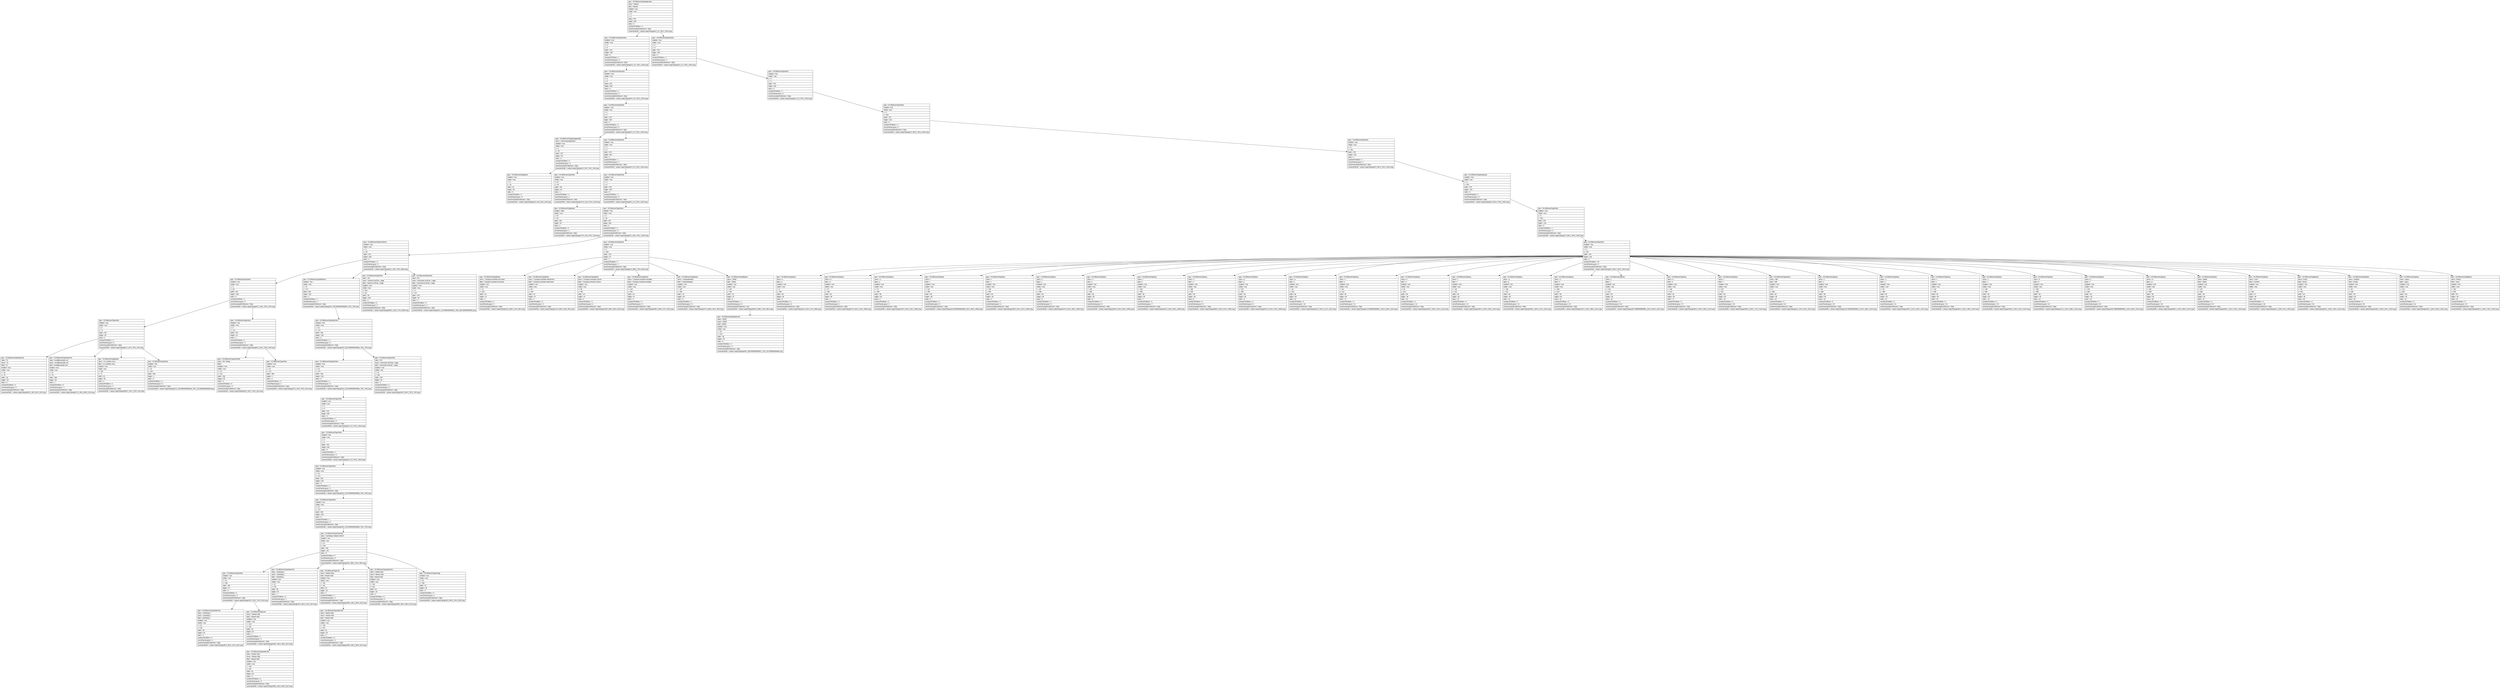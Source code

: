 digraph Layout {

	node [shape=record fontname=Arial];

	0	[label="{type = XCUIElementTypeApplication\l|name = Newton\l|label = Newton\l|enabled = true\l|visible = true\l|x = 0\l|y = 0\l|width = 375\l|height = 667\l|index = 0\l|numberOfChildren = 3\l|eventGeneratedOnElement = false \l|screenshotPath = newton-reply/S3/pngs/0.0_0.0_750.0_1334.0.png\l}"]
	1	[label="{type = XCUIElementTypeWindow\l|enabled = true\l|visible = true\l|x = 0\l|y = 0\l|width = 375\l|height = 667\l|index = 0\l|numberOfChildren = 1\l|numInParentLayout = 0\l|eventGeneratedOnElement = false \l|screenshotPath = newton-reply/S3/pngs/0.0_0.0_750.0_1334.0.png\l}"]
	2	[label="{type = XCUIElementTypeWindow\l|enabled = true\l|visible = true\l|x = 0\l|y = 0\l|width = 375\l|height = 667\l|index = 2\l|numberOfChildren = 1\l|numInParentLayout = 2\l|eventGeneratedOnElement = false \l|screenshotPath = newton-reply/S3/pngs/0.0_0.0_750.0_1334.0.png\l}"]
	3	[label="{type = XCUIElementTypeOther\l|enabled = true\l|visible = true\l|x = 0\l|y = 0\l|width = 375\l|height = 667\l|index = 0\l|numberOfChildren = 1\l|numInParentLayout = 0\l|eventGeneratedOnElement = false \l|screenshotPath = newton-reply/S3/pngs/0.0_0.0_750.0_1334.0.png\l}"]
	4	[label="{type = XCUIElementTypeOther\l|enabled = true\l|visible = true\l|x = 0\l|y = 0\l|width = 375\l|height = 667\l|index = 0\l|numberOfChildren = 1\l|numInParentLayout = 0\l|eventGeneratedOnElement = false \l|screenshotPath = newton-reply/S3/pngs/0.0_0.0_750.0_1334.0.png\l}"]
	5	[label="{type = XCUIElementTypeOther\l|enabled = true\l|visible = true\l|x = 0\l|y = 0\l|width = 375\l|height = 667\l|index = 0\l|numberOfChildren = 2\l|numInParentLayout = 0\l|eventGeneratedOnElement = false \l|screenshotPath = newton-reply/S3/pngs/0.0_0.0_750.0_1334.0.png\l}"]
	6	[label="{type = XCUIElementTypeOther\l|enabled = true\l|visible = true\l|x = 0\l|y = 451\l|width = 375\l|height = 216\l|index = 0\l|numberOfChildren = 2\l|numInParentLayout = 0\l|eventGeneratedOnElement = false \l|screenshotPath = newton-reply/S3/pngs/0.0_902.0_750.0_1334.0.png\l}"]
	7	[label="{type = XCUIElementTypeNavigationBar\l|name = CMComposeMailView\l|enabled = true\l|visible = true\l|x = 0\l|y = 20\l|width = 375\l|height = 44\l|index = 0\l|numberOfChildren = 2\l|numInParentLayout = 0\l|eventGeneratedOnElement = false \l|screenshotPath = newton-reply/S3/pngs/0.0_40.0_750.0_128.0.png\l}"]
	8	[label="{type = XCUIElementTypeOther\l|enabled = true\l|visible = true\l|x = 0\l|y = 0\l|width = 375\l|height = 667\l|index = 1\l|numberOfChildren = 1\l|numInParentLayout = 1\l|eventGeneratedOnElement = false \l|screenshotPath = newton-reply/S3/pngs/0.0_0.0_750.0_1334.0.png\l}"]
	9	[label="{type = XCUIElementTypeOther\l|enabled = true\l|visible = true\l|x = 0\l|y = 451\l|width = 375\l|height = 216\l|index = 1\l|numberOfChildren = 1\l|numInParentLayout = 1\l|eventGeneratedOnElement = false \l|screenshotPath = newton-reply/S3/pngs/0.0_902.0_750.0_1334.0.png\l}"]
	10	[label="{type = XCUIElementTypeButton\l|enabled = true\l|visible = true\l|x = 8\l|y = 20\l|width = 32\l|height = 44\l|index = 0\l|numberOfChildren = 0\l|numInParentLayout = 0\l|eventGeneratedOnElement = false \l|screenshotPath = newton-reply/S3/pngs/16.0_40.0_80.0_128.0.png\l}"]
	11	[label="{type = XCUIElementTypeOther\l|enabled = true\l|visible = true\l|x = 87\l|y = 20\l|width = 201\l|height = 44\l|index = 1\l|numberOfChildren = 2\l|numInParentLayout = 1\l|eventGeneratedOnElement = false \l|screenshotPath = newton-reply/S3/pngs/174.0_40.0_576.0_128.0.png\l}"]
	12	[label="{type = XCUIElementTypeOther\l|enabled = true\l|visible = true\l|x = 0\l|y = 0\l|width = 375\l|height = 667\l|index = 0\l|numberOfChildren = 1\l|numInParentLayout = 0\l|eventGeneratedOnElement = false \l|screenshotPath = newton-reply/S3/pngs/0.0_0.0_750.0_1334.0.png\l}"]
	13	[label="{type = XCUIElementTypeKeyboard\l|enabled = true\l|visible = true\l|x = 0\l|y = 451\l|width = 375\l|height = 216\l|index = 0\l|numberOfChildren = 1\l|numInParentLayout = 0\l|eventGeneratedOnElement = false \l|screenshotPath = newton-reply/S3/pngs/0.0_902.0_750.0_1334.0.png\l}"]
	14	[label="{type = XCUIElementTypeButton\l|enabled = false\l|visible = true\l|x = 87\l|y = 20\l|width = 201\l|height = 44\l|index = 1\l|numberOfChildren = 0\l|numInParentLayout = 1\l|eventGeneratedOnElement = false \l|screenshotPath = newton-reply/S3/pngs/174.0_40.0_576.0_128.0.png\l}"]
	15	[label="{type = XCUIElementTypeOther\l|enabled = true\l|visible = true\l|x = 0\l|y = 64\l|width = 375\l|height = 603\l|index = 0\l|numberOfChildren = 2\l|numInParentLayout = 0\l|eventGeneratedOnElement = false \l|screenshotPath = newton-reply/S3/pngs/0.0_128.0_750.0_1334.0.png\l}"]
	16	[label="{type = XCUIElementTypeOther\l|enabled = true\l|visible = true\l|x = 0\l|y = 451\l|width = 375\l|height = 216\l|index = 0\l|numberOfChildren = 1\l|numInParentLayout = 0\l|eventGeneratedOnElement = false \l|screenshotPath = newton-reply/S3/pngs/0.0_902.0_750.0_1334.0.png\l}"]
	17	[label="{type = XCUIElementTypeScrollView\l|enabled = true\l|visible = true\l|x = 0\l|y = 64\l|width = 375\l|height = 340\l|index = 0\l|numberOfChildren = 4\l|numInParentLayout = 0\l|eventGeneratedOnElement = false \l|screenshotPath = newton-reply/S3/pngs/0.0_128.0_750.0_808.0.png\l}"]
	18	[label="{type = XCUIElementTypeOther\l|enabled = true\l|visible = true\l|x = 0\l|y = 404\l|width = 375\l|height = 47\l|index = 1\l|numberOfChildren = 7\l|numInParentLayout = 1\l|eventGeneratedOnElement = false \l|screenshotPath = newton-reply/S3/pngs/0.0_808.0_750.0_902.0.png\l}"]
	19	[label="{type = XCUIElementTypeOther\l|enabled = true\l|visible = true\l|x = 0\l|y = 451\l|width = 375\l|height = 216\l|index = 0\l|numberOfChildren = 33\l|numInParentLayout = 0\l|eventGeneratedOnElement = false \l|screenshotPath = newton-reply/S3/pngs/0.0_902.0_750.0_1334.0.png\l}"]
	20	[label="{type = XCUIElementTypeOther\l|enabled = true\l|visible = true\l|x = 0\l|y = 64\l|width = 375\l|height = 108\l|index = 0\l|numberOfChildren = 2\l|numInParentLayout = 0\l|eventGeneratedOnElement = false \l|screenshotPath = newton-reply/S3/pngs/0.0_128.0_750.0_344.0.png\l}"]
	21	[label="{type = XCUIElementTypeWebView\l|enabled = true\l|visible = true\l|x = 15\l|y = 172\l|width = 345\l|height = 181\l|index = 1\l|numberOfChildren = 1\l|numInParentLayout = 1\l|eventGeneratedOnElement = false \l|screenshotPath = newton-reply/S3/pngs/30.0_344.00000000000006_720.0_706.0.png\l}"]
	22	[label="{type = XCUIElementTypeOther\l|value = 0%\l|name = Vertical scroll bar, 1 page\l|label = Vertical scroll bar, 1 page\l|enabled = true\l|visible = true\l|x = 342\l|y = 64\l|width = 30\l|height = 340\l|index = 2\l|numberOfChildren = 0\l|numInParentLayout = 2\l|eventGeneratedOnElement = false \l|screenshotPath = newton-reply/S3/pngs/684.0_128.0_744.0_808.0.png\l}"]
	23	[label="{type = XCUIElementTypeOther\l|value = 0%\l|name = Horizontal scroll bar, 1 page\l|label = Horizontal scroll bar, 1 page\l|enabled = true\l|visible = true\l|x = 0\l|y = 371\l|width = 375\l|height = 30\l|index = 3\l|numberOfChildren = 0\l|numInParentLayout = 3\l|eventGeneratedOnElement = false \l|screenshotPath = newton-reply/S3/pngs/0.0_742.0000000000001_750.0_802.0000000000001.png\l}"]
	24	[label="{type = XCUIElementTypeButton\l|name = Compose Actionbar Key Down\l|label = Compose Actionbar Key Down\l|enabled = true\l|visible = true\l|x = 11\l|y = 404\l|width = 44\l|height = 47\l|index = 1\l|numberOfChildren = 0\l|numInParentLayout = 1\l|eventGeneratedOnElement = false \l|screenshotPath = newton-reply/S3/pngs/22.0_808.0_110.0_902.0.png\l}"]
	25	[label="{type = XCUIElementTypeButton\l|name = Compose Actionbar Attachment\l|label = Compose Actionbar Attachment\l|enabled = true\l|visible = true\l|x = 55\l|y = 404\l|width = 44\l|height = 47\l|index = 2\l|numberOfChildren = 0\l|numInParentLayout = 2\l|eventGeneratedOnElement = false \l|screenshotPath = newton-reply/S3/pngs/110.0_808.0_198.0_902.0.png\l}"]
	26	[label="{type = XCUIElementTypeButton\l|name = Compose Actionbar Snooze\l|label = Compose Actionbar Snooze\l|enabled = true\l|visible = true\l|x = 99\l|y = 404\l|width = 44\l|height = 47\l|index = 3\l|numberOfChildren = 0\l|numInParentLayout = 3\l|eventGeneratedOnElement = false \l|screenshotPath = newton-reply/S3/pngs/198.0_808.0_286.0_902.0.png\l}"]
	27	[label="{type = XCUIElementTypeButton\l|name = Compose Actionbar template\l|label = Compose Actionbar template\l|enabled = true\l|visible = true\l|x = 143\l|y = 404\l|width = 44\l|height = 47\l|index = 4\l|numberOfChildren = 0\l|numInParentLayout = 4\l|eventGeneratedOnElement = false \l|screenshotPath = newton-reply/S3/pngs/286.0_808.0_374.0_902.0.png\l}"]
	28	[label="{type = XCUIElementTypeButton\l|name = composeNavbar\l|label = composeNavbar\l|enabled = true\l|visible = true\l|x = 187\l|y = 404\l|width = 44\l|height = 46\l|index = 5\l|numberOfChildren = 0\l|numInParentLayout = 5\l|eventGeneratedOnElement = false \l|screenshotPath = newton-reply/S3/pngs/374.0_808.0_462.0_900.0.png\l}"]
	29	[label="{type = XCUIElementTypeButton\l|name = SEND\l|label = SEND\l|enabled = true\l|visible = true\l|x = 297\l|y = 404\l|width = 78\l|height = 37\l|index = 6\l|numberOfChildren = 1\l|numInParentLayout = 6\l|eventGeneratedOnElement = true \l|screenshotPath = newton-reply/S3/pngs/594.0_808.0_750.0_882.0.png\l}"]
	30	[label="{type = XCUIElementTypeKey\l|name = q\l|label = q\l|enabled = true\l|visible = true\l|x = 0\l|y = 458\l|width = 38\l|height = 46\l|index = 0\l|numberOfChildren = 0\l|numInParentLayout = 0\l|eventGeneratedOnElement = false \l|screenshotPath = newton-reply/S3/pngs/0.0_916.0_76.0_1008.0.png\l}"]
	31	[label="{type = XCUIElementTypeKey\l|name = w\l|label = w\l|enabled = true\l|visible = true\l|x = 37\l|y = 458\l|width = 38\l|height = 46\l|index = 1\l|numberOfChildren = 0\l|numInParentLayout = 1\l|eventGeneratedOnElement = false \l|screenshotPath = newton-reply/S3/pngs/74.0_916.0_150.0_1008.0.png\l}"]
	32	[label="{type = XCUIElementTypeKey\l|name = e\l|label = e\l|enabled = true\l|visible = true\l|x = 75\l|y = 458\l|width = 38\l|height = 46\l|index = 2\l|numberOfChildren = 0\l|numInParentLayout = 2\l|eventGeneratedOnElement = false \l|screenshotPath = newton-reply/S3/pngs/150.0_916.0_226.0_1008.0.png\l}"]
	33	[label="{type = XCUIElementTypeKey\l|name = r\l|label = r\l|enabled = true\l|visible = true\l|x = 112\l|y = 458\l|width = 38\l|height = 46\l|index = 3\l|numberOfChildren = 0\l|numInParentLayout = 3\l|eventGeneratedOnElement = false \l|screenshotPath = newton-reply/S3/pngs/224.00000000000003_916.0_300.0_1008.0.png\l}"]
	34	[label="{type = XCUIElementTypeKey\l|name = t\l|label = t\l|enabled = true\l|visible = true\l|x = 150\l|y = 458\l|width = 38\l|height = 46\l|index = 4\l|numberOfChildren = 0\l|numInParentLayout = 4\l|eventGeneratedOnElement = false \l|screenshotPath = newton-reply/S3/pngs/300.0_916.0_376.0_1008.0.png\l}"]
	35	[label="{type = XCUIElementTypeKey\l|name = y\l|label = y\l|enabled = true\l|visible = true\l|x = 187\l|y = 458\l|width = 38\l|height = 46\l|index = 5\l|numberOfChildren = 0\l|numInParentLayout = 5\l|eventGeneratedOnElement = false \l|screenshotPath = newton-reply/S3/pngs/374.0_916.0_450.0_1008.0.png\l}"]
	36	[label="{type = XCUIElementTypeKey\l|name = u\l|label = u\l|enabled = true\l|visible = true\l|x = 225\l|y = 458\l|width = 38\l|height = 46\l|index = 6\l|numberOfChildren = 0\l|numInParentLayout = 6\l|eventGeneratedOnElement = false \l|screenshotPath = newton-reply/S3/pngs/450.0_916.0_526.0_1008.0.png\l}"]
	37	[label="{type = XCUIElementTypeKey\l|name = i\l|label = i\l|enabled = true\l|visible = true\l|x = 262\l|y = 458\l|width = 38\l|height = 46\l|index = 7\l|numberOfChildren = 0\l|numInParentLayout = 7\l|eventGeneratedOnElement = false \l|screenshotPath = newton-reply/S3/pngs/524.0_916.0_600.0_1008.0.png\l}"]
	38	[label="{type = XCUIElementTypeKey\l|name = o\l|label = o\l|enabled = true\l|visible = true\l|x = 300\l|y = 458\l|width = 38\l|height = 46\l|index = 8\l|numberOfChildren = 0\l|numInParentLayout = 8\l|eventGeneratedOnElement = false \l|screenshotPath = newton-reply/S3/pngs/600.0_916.0_676.0_1008.0.png\l}"]
	39	[label="{type = XCUIElementTypeKey\l|name = p\l|label = p\l|enabled = true\l|visible = true\l|x = 337\l|y = 458\l|width = 38\l|height = 46\l|index = 9\l|numberOfChildren = 0\l|numInParentLayout = 9\l|eventGeneratedOnElement = false \l|screenshotPath = newton-reply/S3/pngs/674.0_916.0_750.0_1008.0.png\l}"]
	40	[label="{type = XCUIElementTypeKey\l|name = a\l|label = a\l|enabled = true\l|visible = true\l|x = 18\l|y = 512\l|width = 38\l|height = 46\l|index = 10\l|numberOfChildren = 0\l|numInParentLayout = 10\l|eventGeneratedOnElement = false \l|screenshotPath = newton-reply/S3/pngs/36.0_1024.0_112.0_1116.0.png\l}"]
	41	[label="{type = XCUIElementTypeKey\l|name = s\l|label = s\l|enabled = true\l|visible = true\l|x = 56\l|y = 512\l|width = 38\l|height = 46\l|index = 11\l|numberOfChildren = 0\l|numInParentLayout = 11\l|eventGeneratedOnElement = false \l|screenshotPath = newton-reply/S3/pngs/112.00000000000001_1024.0_188.0_1116.0.png\l}"]
	42	[label="{type = XCUIElementTypeKey\l|name = d\l|label = d\l|enabled = true\l|visible = true\l|x = 93\l|y = 512\l|width = 38\l|height = 46\l|index = 12\l|numberOfChildren = 0\l|numInParentLayout = 12\l|eventGeneratedOnElement = false \l|screenshotPath = newton-reply/S3/pngs/186.0_1024.0_262.0_1116.0.png\l}"]
	43	[label="{type = XCUIElementTypeKey\l|name = f\l|label = f\l|enabled = true\l|visible = true\l|x = 131\l|y = 512\l|width = 38\l|height = 46\l|index = 13\l|numberOfChildren = 0\l|numInParentLayout = 13\l|eventGeneratedOnElement = false \l|screenshotPath = newton-reply/S3/pngs/262.0_1024.0_338.0_1116.0.png\l}"]
	44	[label="{type = XCUIElementTypeKey\l|name = g\l|label = g\l|enabled = true\l|visible = true\l|x = 169\l|y = 512\l|width = 38\l|height = 46\l|index = 14\l|numberOfChildren = 0\l|numInParentLayout = 14\l|eventGeneratedOnElement = false \l|screenshotPath = newton-reply/S3/pngs/338.0_1024.0_414.0_1116.0.png\l}"]
	45	[label="{type = XCUIElementTypeKey\l|name = h\l|label = h\l|enabled = true\l|visible = true\l|x = 206\l|y = 512\l|width = 38\l|height = 46\l|index = 15\l|numberOfChildren = 0\l|numInParentLayout = 15\l|eventGeneratedOnElement = false \l|screenshotPath = newton-reply/S3/pngs/412.0_1024.0_488.0_1116.0.png\l}"]
	46	[label="{type = XCUIElementTypeKey\l|name = j\l|label = j\l|enabled = true\l|visible = true\l|x = 244\l|y = 512\l|width = 38\l|height = 46\l|index = 16\l|numberOfChildren = 0\l|numInParentLayout = 16\l|eventGeneratedOnElement = false \l|screenshotPath = newton-reply/S3/pngs/487.99999999999994_1024.0_564.0_1116.0.png\l}"]
	47	[label="{type = XCUIElementTypeKey\l|name = k\l|label = k\l|enabled = true\l|visible = true\l|x = 281\l|y = 512\l|width = 38\l|height = 46\l|index = 17\l|numberOfChildren = 0\l|numInParentLayout = 17\l|eventGeneratedOnElement = false \l|screenshotPath = newton-reply/S3/pngs/562.0_1024.0_638.0_1116.0.png\l}"]
	48	[label="{type = XCUIElementTypeKey\l|name = l\l|label = l\l|enabled = true\l|visible = true\l|x = 319\l|y = 512\l|width = 38\l|height = 46\l|index = 18\l|numberOfChildren = 0\l|numInParentLayout = 18\l|eventGeneratedOnElement = false \l|screenshotPath = newton-reply/S3/pngs/638.0_1024.0_714.0_1116.0.png\l}"]
	49	[label="{type = XCUIElementTypeButton\l|name = shift\l|label = shift\l|enabled = true\l|visible = true\l|x = 0\l|y = 566\l|width = 48\l|height = 46\l|index = 19\l|numberOfChildren = 0\l|numInParentLayout = 19\l|eventGeneratedOnElement = false \l|screenshotPath = newton-reply/S3/pngs/0.0_1132.0_96.0_1224.0.png\l}"]
	50	[label="{type = XCUIElementTypeKey\l|name = z\l|label = z\l|enabled = true\l|visible = true\l|x = 56\l|y = 566\l|width = 38\l|height = 46\l|index = 20\l|numberOfChildren = 0\l|numInParentLayout = 20\l|eventGeneratedOnElement = false \l|screenshotPath = newton-reply/S3/pngs/112.00000000000001_1132.0_188.0_1224.0.png\l}"]
	51	[label="{type = XCUIElementTypeKey\l|name = x\l|label = x\l|enabled = true\l|visible = true\l|x = 93\l|y = 566\l|width = 38\l|height = 46\l|index = 21\l|numberOfChildren = 0\l|numInParentLayout = 21\l|eventGeneratedOnElement = false \l|screenshotPath = newton-reply/S3/pngs/186.0_1132.0_262.0_1224.0.png\l}"]
	52	[label="{type = XCUIElementTypeKey\l|name = c\l|label = c\l|enabled = true\l|visible = true\l|x = 131\l|y = 566\l|width = 38\l|height = 46\l|index = 22\l|numberOfChildren = 0\l|numInParentLayout = 22\l|eventGeneratedOnElement = false \l|screenshotPath = newton-reply/S3/pngs/262.0_1132.0_338.0_1224.0.png\l}"]
	53	[label="{type = XCUIElementTypeKey\l|name = v\l|label = v\l|enabled = true\l|visible = true\l|x = 169\l|y = 566\l|width = 38\l|height = 46\l|index = 23\l|numberOfChildren = 0\l|numInParentLayout = 23\l|eventGeneratedOnElement = false \l|screenshotPath = newton-reply/S3/pngs/338.0_1132.0_414.0_1224.0.png\l}"]
	54	[label="{type = XCUIElementTypeKey\l|name = b\l|label = b\l|enabled = true\l|visible = true\l|x = 206\l|y = 566\l|width = 38\l|height = 46\l|index = 24\l|numberOfChildren = 0\l|numInParentLayout = 24\l|eventGeneratedOnElement = false \l|screenshotPath = newton-reply/S3/pngs/412.0_1132.0_488.0_1224.0.png\l}"]
	55	[label="{type = XCUIElementTypeKey\l|name = n\l|label = n\l|enabled = true\l|visible = true\l|x = 244\l|y = 566\l|width = 38\l|height = 46\l|index = 25\l|numberOfChildren = 0\l|numInParentLayout = 25\l|eventGeneratedOnElement = false \l|screenshotPath = newton-reply/S3/pngs/487.99999999999994_1132.0_564.0_1224.0.png\l}"]
	56	[label="{type = XCUIElementTypeKey\l|name = m\l|label = m\l|enabled = true\l|visible = true\l|x = 281\l|y = 566\l|width = 38\l|height = 46\l|index = 26\l|numberOfChildren = 0\l|numInParentLayout = 26\l|eventGeneratedOnElement = false \l|screenshotPath = newton-reply/S3/pngs/562.0_1132.0_638.0_1224.0.png\l}"]
	57	[label="{type = XCUIElementTypeKey\l|name = delete\l|label = delete\l|enabled = true\l|visible = true\l|x = 327\l|y = 566\l|width = 48\l|height = 46\l|index = 27\l|numberOfChildren = 0\l|numInParentLayout = 27\l|eventGeneratedOnElement = false \l|screenshotPath = newton-reply/S3/pngs/654.0_1132.0_750.0_1224.0.png\l}"]
	58	[label="{type = XCUIElementTypeKey\l|name = more\l|label = numbers\l|enabled = true\l|visible = true\l|x = 0\l|y = 620\l|width = 47\l|height = 46\l|index = 28\l|numberOfChildren = 0\l|numInParentLayout = 28\l|eventGeneratedOnElement = false \l|screenshotPath = newton-reply/S3/pngs/0.0_1240.0_94.0_1332.0.png\l}"]
	59	[label="{type = XCUIElementTypeButton\l|name = Emoji\l|label = Emoji\l|enabled = true\l|visible = true\l|x = 46\l|y = 620\l|width = 48\l|height = 46\l|index = 29\l|numberOfChildren = 0\l|numInParentLayout = 29\l|eventGeneratedOnElement = false \l|screenshotPath = newton-reply/S3/pngs/92.0_1240.0_188.0_1332.0.png\l}"]
	60	[label="{type = XCUIElementTypeButton\l|name = dictation\l|label = Dictate\l|enabled = true\l|visible = true\l|x = 93\l|y = 620\l|width = 38\l|height = 46\l|index = 30\l|numberOfChildren = 0\l|numInParentLayout = 30\l|eventGeneratedOnElement = false \l|screenshotPath = newton-reply/S3/pngs/186.0_1240.0_262.0_1332.0.png\l}"]
	61	[label="{type = XCUIElementTypeKey\l|name = space\l|label = space\l|enabled = true\l|visible = true\l|x = 131\l|y = 620\l|width = 151\l|height = 46\l|index = 31\l|numberOfChildren = 0\l|numInParentLayout = 31\l|eventGeneratedOnElement = false \l|screenshotPath = newton-reply/S3/pngs/262.0_1240.0_564.0_1332.0.png\l}"]
	62	[label="{type = XCUIElementTypeButton\l|name = Return\l|label = return\l|enabled = true\l|visible = true\l|x = 281\l|y = 620\l|width = 94\l|height = 46\l|index = 32\l|numberOfChildren = 0\l|numInParentLayout = 32\l|eventGeneratedOnElement = false \l|screenshotPath = newton-reply/S3/pngs/562.0_1240.0_750.0_1332.0.png\l}"]
	63	[label="{type = XCUIElementTypeOther\l|enabled = true\l|visible = true\l|x = 0\l|y = 71\l|width = 375\l|height = 50\l|index = 0\l|numberOfChildren = 4\l|numInParentLayout = 0\l|eventGeneratedOnElement = false \l|screenshotPath = newton-reply/S3/pngs/0.0_142.0_750.0_242.0.png\l}"]
	64	[label="{type = XCUIElementTypeOther\l|enabled = true\l|visible = true\l|x = 0\l|y = 121\l|width = 375\l|height = 51\l|index = 1\l|numberOfChildren = 2\l|numInParentLayout = 1\l|eventGeneratedOnElement = false \l|screenshotPath = newton-reply/S3/pngs/0.0_242.0_750.0_344.0.png\l}"]
	65	[label="{type = XCUIElementTypeWebView\l|enabled = true\l|visible = true\l|x = 15\l|y = 172\l|width = 345\l|height = 181\l|index = 0\l|numberOfChildren = 3\l|numInParentLayout = 0\l|eventGeneratedOnElement = false \l|screenshotPath = newton-reply/S3/pngs/30.0_344.00000000000006_720.0_706.0.png\l}"]
	66	[label="{type = XCUIElementTypeStaticText\l|value = SEND\l|name = SEND\l|label = SEND\l|enabled = true\l|visible = true\l|x = 317\l|y = 419\l|width = 38\l|height = 18\l|index = 0\l|numberOfChildren = 0\l|numInParentLayout = 0\l|eventGeneratedOnElement = false \l|screenshotPath = newton-reply/S3/pngs/634.0_838.0000000000001_710.0_874.0000000000001.png\l}"]
	67	[label="{type = XCUIElementTypeStaticText\l|value = To\l|name = To\l|label = To\l|enabled = true\l|visible = true\l|x = 15\l|y = 78\l|width = 18\l|height = 30\l|index = 0\l|numberOfChildren = 0\l|numInParentLayout = 0\l|eventGeneratedOnElement = false \l|screenshotPath = newton-reply/S3/pngs/30.0_156.0_66.0_216.0.png\l}"]
	68	[label="{type = XCUIElementTypeStaticText\l|value = email@example.com\l|name = email@example.com\l|label = email@example.com\l|enabled = true\l|visible = true\l|x = 37\l|y = 78\l|width = 308\l|height = 30\l|index = 1\l|numberOfChildren = 0\l|numInParentLayout = 1\l|eventGeneratedOnElement = false \l|screenshotPath = newton-reply/S3/pngs/74.0_156.0_690.0_216.0.png\l}"]
	69	[label="{type = XCUIElementTypeButton\l|name = cm overflow menu\l|label = cm overflow menu\l|enabled = true\l|visible = true\l|x = 325\l|y = 71\l|width = 50\l|height = 50\l|index = 2\l|numberOfChildren = 0\l|numInParentLayout = 2\l|eventGeneratedOnElement = false \l|screenshotPath = newton-reply/S3/pngs/650.0_142.0_750.0_242.0.png\l}"]
	70	[label="{type = XCUIElementTypeOther\l|enabled = true\l|visible = true\l|x = 12\l|y = 120\l|width = 363\l|height = 1\l|index = 3\l|numberOfChildren = 0\l|numInParentLayout = 3\l|eventGeneratedOnElement = false \l|screenshotPath = newton-reply/S3/pngs/24.0_240.00000000000003_750.0_242.00000000000003.png\l}"]
	71	[label="{type = XCUIElementTypeTextField\l|value = Re: Testing\l|label = \l|enabled = true\l|visible = true\l|x = 15\l|y = 121\l|width = 355\l|height = 50\l|index = 0\l|numberOfChildren = 0\l|numInParentLayout = 0\l|eventGeneratedOnElement = false \l|screenshotPath = newton-reply/S3/pngs/30.0_242.0_740.0_342.0.png\l}"]
	72	[label="{type = XCUIElementTypeOther\l|enabled = true\l|visible = true\l|x = 12\l|y = 171\l|width = 363\l|height = 1\l|index = 1\l|numberOfChildren = 0\l|numInParentLayout = 1\l|eventGeneratedOnElement = false \l|screenshotPath = newton-reply/S3/pngs/24.0_342.0_750.0_344.0.png\l}"]
	73	[label="{type = XCUIElementTypeWebView\l|enabled = true\l|visible = true\l|x = 15\l|y = 172\l|width = 345\l|height = 181\l|index = 0\l|numberOfChildren = 1\l|numInParentLayout = 0\l|eventGeneratedOnElement = false \l|screenshotPath = newton-reply/S3/pngs/30.0_344.00000000000006_720.0_706.0.png\l}"]
	74	[label="{type = XCUIElementTypeOther\l|value = 0%\l|name = Horizontal scroll bar, 1 page\l|label = Horizontal scroll bar, 1 page\l|enabled = true\l|visible = true\l|x = 15\l|y = 320\l|width = 345\l|height = 30\l|index = 2\l|numberOfChildren = 0\l|numInParentLayout = 2\l|eventGeneratedOnElement = false \l|screenshotPath = newton-reply/S3/pngs/30.0_640.0_720.0_700.0.png\l}"]
	75	[label="{type = XCUIElementTypeOther\l|enabled = true\l|visible = true\l|x = 0\l|y = 0\l|width = 375\l|height = 667\l|index = 0\l|numberOfChildren = 1\l|numInParentLayout = 0\l|eventGeneratedOnElement = false \l|screenshotPath = newton-reply/S3/pngs/0.0_0.0_750.0_1334.0.png\l}"]
	76	[label="{type = XCUIElementTypeOther\l|enabled = true\l|visible = true\l|x = 0\l|y = 0\l|width = 375\l|height = 667\l|index = 0\l|numberOfChildren = 1\l|numInParentLayout = 0\l|eventGeneratedOnElement = false \l|screenshotPath = newton-reply/S3/pngs/0.0_0.0_750.0_1334.0.png\l}"]
	77	[label="{type = XCUIElementTypeOther\l|enabled = true\l|visible = true\l|x = 15\l|y = 172\l|width = 345\l|height = 181\l|index = 0\l|numberOfChildren = 1\l|numInParentLayout = 0\l|eventGeneratedOnElement = false \l|screenshotPath = newton-reply/S3/pngs/30.0_344.00000000000006_720.0_706.0.png\l}"]
	78	[label="{type = XCUIElementTypeOther\l|enabled = true\l|visible = true\l|x = 15\l|y = 172\l|width = 345\l|height = 181\l|index = 0\l|numberOfChildren = 1\l|numInParentLayout = 0\l|eventGeneratedOnElement = false \l|screenshotPath = newton-reply/S3/pngs/30.0_344.00000000000006_720.0_706.0.png\l}"]
	79	[label="{type = XCUIElementTypeTextView\l|value =   viaTesting 2 Newton Mail  ￼\l|enabled = true\l|visible = true\l|x = 15\l|y = 184\l|width = 345\l|height = 141\l|index = 0\l|numberOfChildren = 5\l|numInParentLayout = 0\l|eventGeneratedOnElement = false \l|screenshotPath = newton-reply/S3/pngs/30.0_368.0_720.0_650.0.png\l}"]
	80	[label="{type = XCUIElementTypeOther\l|enabled = true\l|visible = true\l|x = 15\l|y = 238\l|width = 345\l|height = 27\l|index = 0\l|numberOfChildren = 2\l|numInParentLayout = 0\l|eventGeneratedOnElement = false \l|screenshotPath = newton-reply/S3/pngs/30.0_476.0_720.0_530.0.png\l}"]
	81	[label="{type = XCUIElementTypeStaticText\l|value = viaTesting 2 \l|name = viaTesting 2\l|label = viaTesting 2\l|enabled = true\l|visible = true\l|x = 15\l|y = 241\l|width = 90\l|height = 20\l|index = 1\l|numberOfChildren = 0\l|numInParentLayout = 1\l|eventGeneratedOnElement = false \l|screenshotPath = newton-reply/S3/pngs/30.0_482.0_210.0_522.0.png\l}"]
	82	[label="{type = XCUIElementTypeLink\l|name = Newton Mail\l|label = Newton Mail\l|enabled = true\l|visible = true\l|x = 104\l|y = 241\l|width = 91\l|height = 20\l|index = 2\l|numberOfChildren = 1\l|numInParentLayout = 2\l|eventGeneratedOnElement = false \l|screenshotPath = newton-reply/S3/pngs/208.0_482.0_390.0_522.0.png\l}"]
	83	[label="{type = XCUIElementTypeStaticText\l|value = Newton Mail\l|name = Newton Mail\l|label = Newton Mail\l|enabled = true\l|visible = true\l|x = 104\l|y = 241\l|width = 91\l|height = 20\l|index = 3\l|numberOfChildren = 0\l|numInParentLayout = 3\l|eventGeneratedOnElement = false \l|screenshotPath = newton-reply/S3/pngs/208.0_482.0_390.0_522.0.png\l}"]
	84	[label="{type = XCUIElementTypeImage\l|enabled = true\l|visible = true\l|x = 15\l|y = 292\l|width = 37\l|height = 33\l|index = 4\l|numberOfChildren = 0\l|numInParentLayout = 4\l|eventGeneratedOnElement = false \l|screenshotPath = newton-reply/S3/pngs/30.0_584.0_104.0_650.0.png\l}"]
	85	[label="{type = XCUIElementTypeStaticText\l|value = viaTesting 2 \l|name = viaTesting 2\l|label = viaTesting 2\l|enabled = true\l|visible = true\l|x = 15\l|y = 241\l|width = 90\l|height = 20\l|index = 0\l|numberOfChildren = 0\l|numInParentLayout = 0\l|eventGeneratedOnElement = false \l|screenshotPath = newton-reply/S3/pngs/30.0_482.0_210.0_522.0.png\l}"]
	86	[label="{type = XCUIElementTypeLink\l|name = Newton Mail\l|label = Newton Mail\l|enabled = true\l|visible = true\l|x = 104\l|y = 241\l|width = 91\l|height = 20\l|index = 1\l|numberOfChildren = 1\l|numInParentLayout = 1\l|eventGeneratedOnElement = false \l|screenshotPath = newton-reply/S3/pngs/208.0_482.0_390.0_522.0.png\l}"]
	87	[label="{type = XCUIElementTypeStaticText\l|value = Newton Mail\l|name = Newton Mail\l|label = Newton Mail\l|enabled = true\l|visible = true\l|x = 104\l|y = 241\l|width = 91\l|height = 20\l|index = 0\l|numberOfChildren = 0\l|numInParentLayout = 0\l|eventGeneratedOnElement = false \l|screenshotPath = newton-reply/S3/pngs/208.0_482.0_390.0_522.0.png\l}"]
	88	[label="{type = XCUIElementTypeStaticText\l|value = Newton Mail\l|name = Newton Mail\l|label = Newton Mail\l|enabled = true\l|visible = true\l|x = 104\l|y = 241\l|width = 91\l|height = 20\l|index = 0\l|numberOfChildren = 0\l|numInParentLayout = 0\l|eventGeneratedOnElement = false \l|screenshotPath = newton-reply/S3/pngs/208.0_482.0_390.0_522.0.png\l}"]


	0 -> 1
	0 -> 2
	1 -> 3
	2 -> 4
	3 -> 5
	4 -> 6
	5 -> 7
	5 -> 8
	6 -> 9
	7 -> 10
	7 -> 11
	8 -> 12
	9 -> 13
	11 -> 14
	12 -> 15
	13 -> 16
	15 -> 17
	15 -> 18
	16 -> 19
	17 -> 20
	17 -> 21
	17 -> 22
	17 -> 23
	18 -> 24
	18 -> 25
	18 -> 26
	18 -> 27
	18 -> 28
	18 -> 29
	19 -> 30
	19 -> 31
	19 -> 32
	19 -> 33
	19 -> 34
	19 -> 35
	19 -> 36
	19 -> 37
	19 -> 38
	19 -> 39
	19 -> 40
	19 -> 41
	19 -> 42
	19 -> 43
	19 -> 44
	19 -> 45
	19 -> 46
	19 -> 47
	19 -> 48
	19 -> 49
	19 -> 50
	19 -> 51
	19 -> 52
	19 -> 53
	19 -> 54
	19 -> 55
	19 -> 56
	19 -> 57
	19 -> 58
	19 -> 59
	19 -> 60
	19 -> 61
	19 -> 62
	20 -> 63
	20 -> 64
	21 -> 65
	29 -> 66
	63 -> 67
	63 -> 68
	63 -> 69
	63 -> 70
	64 -> 71
	64 -> 72
	65 -> 73
	65 -> 74
	73 -> 75
	75 -> 76
	76 -> 77
	77 -> 78
	78 -> 79
	79 -> 80
	79 -> 81
	79 -> 82
	79 -> 83
	79 -> 84
	80 -> 85
	80 -> 86
	82 -> 87
	86 -> 88


}